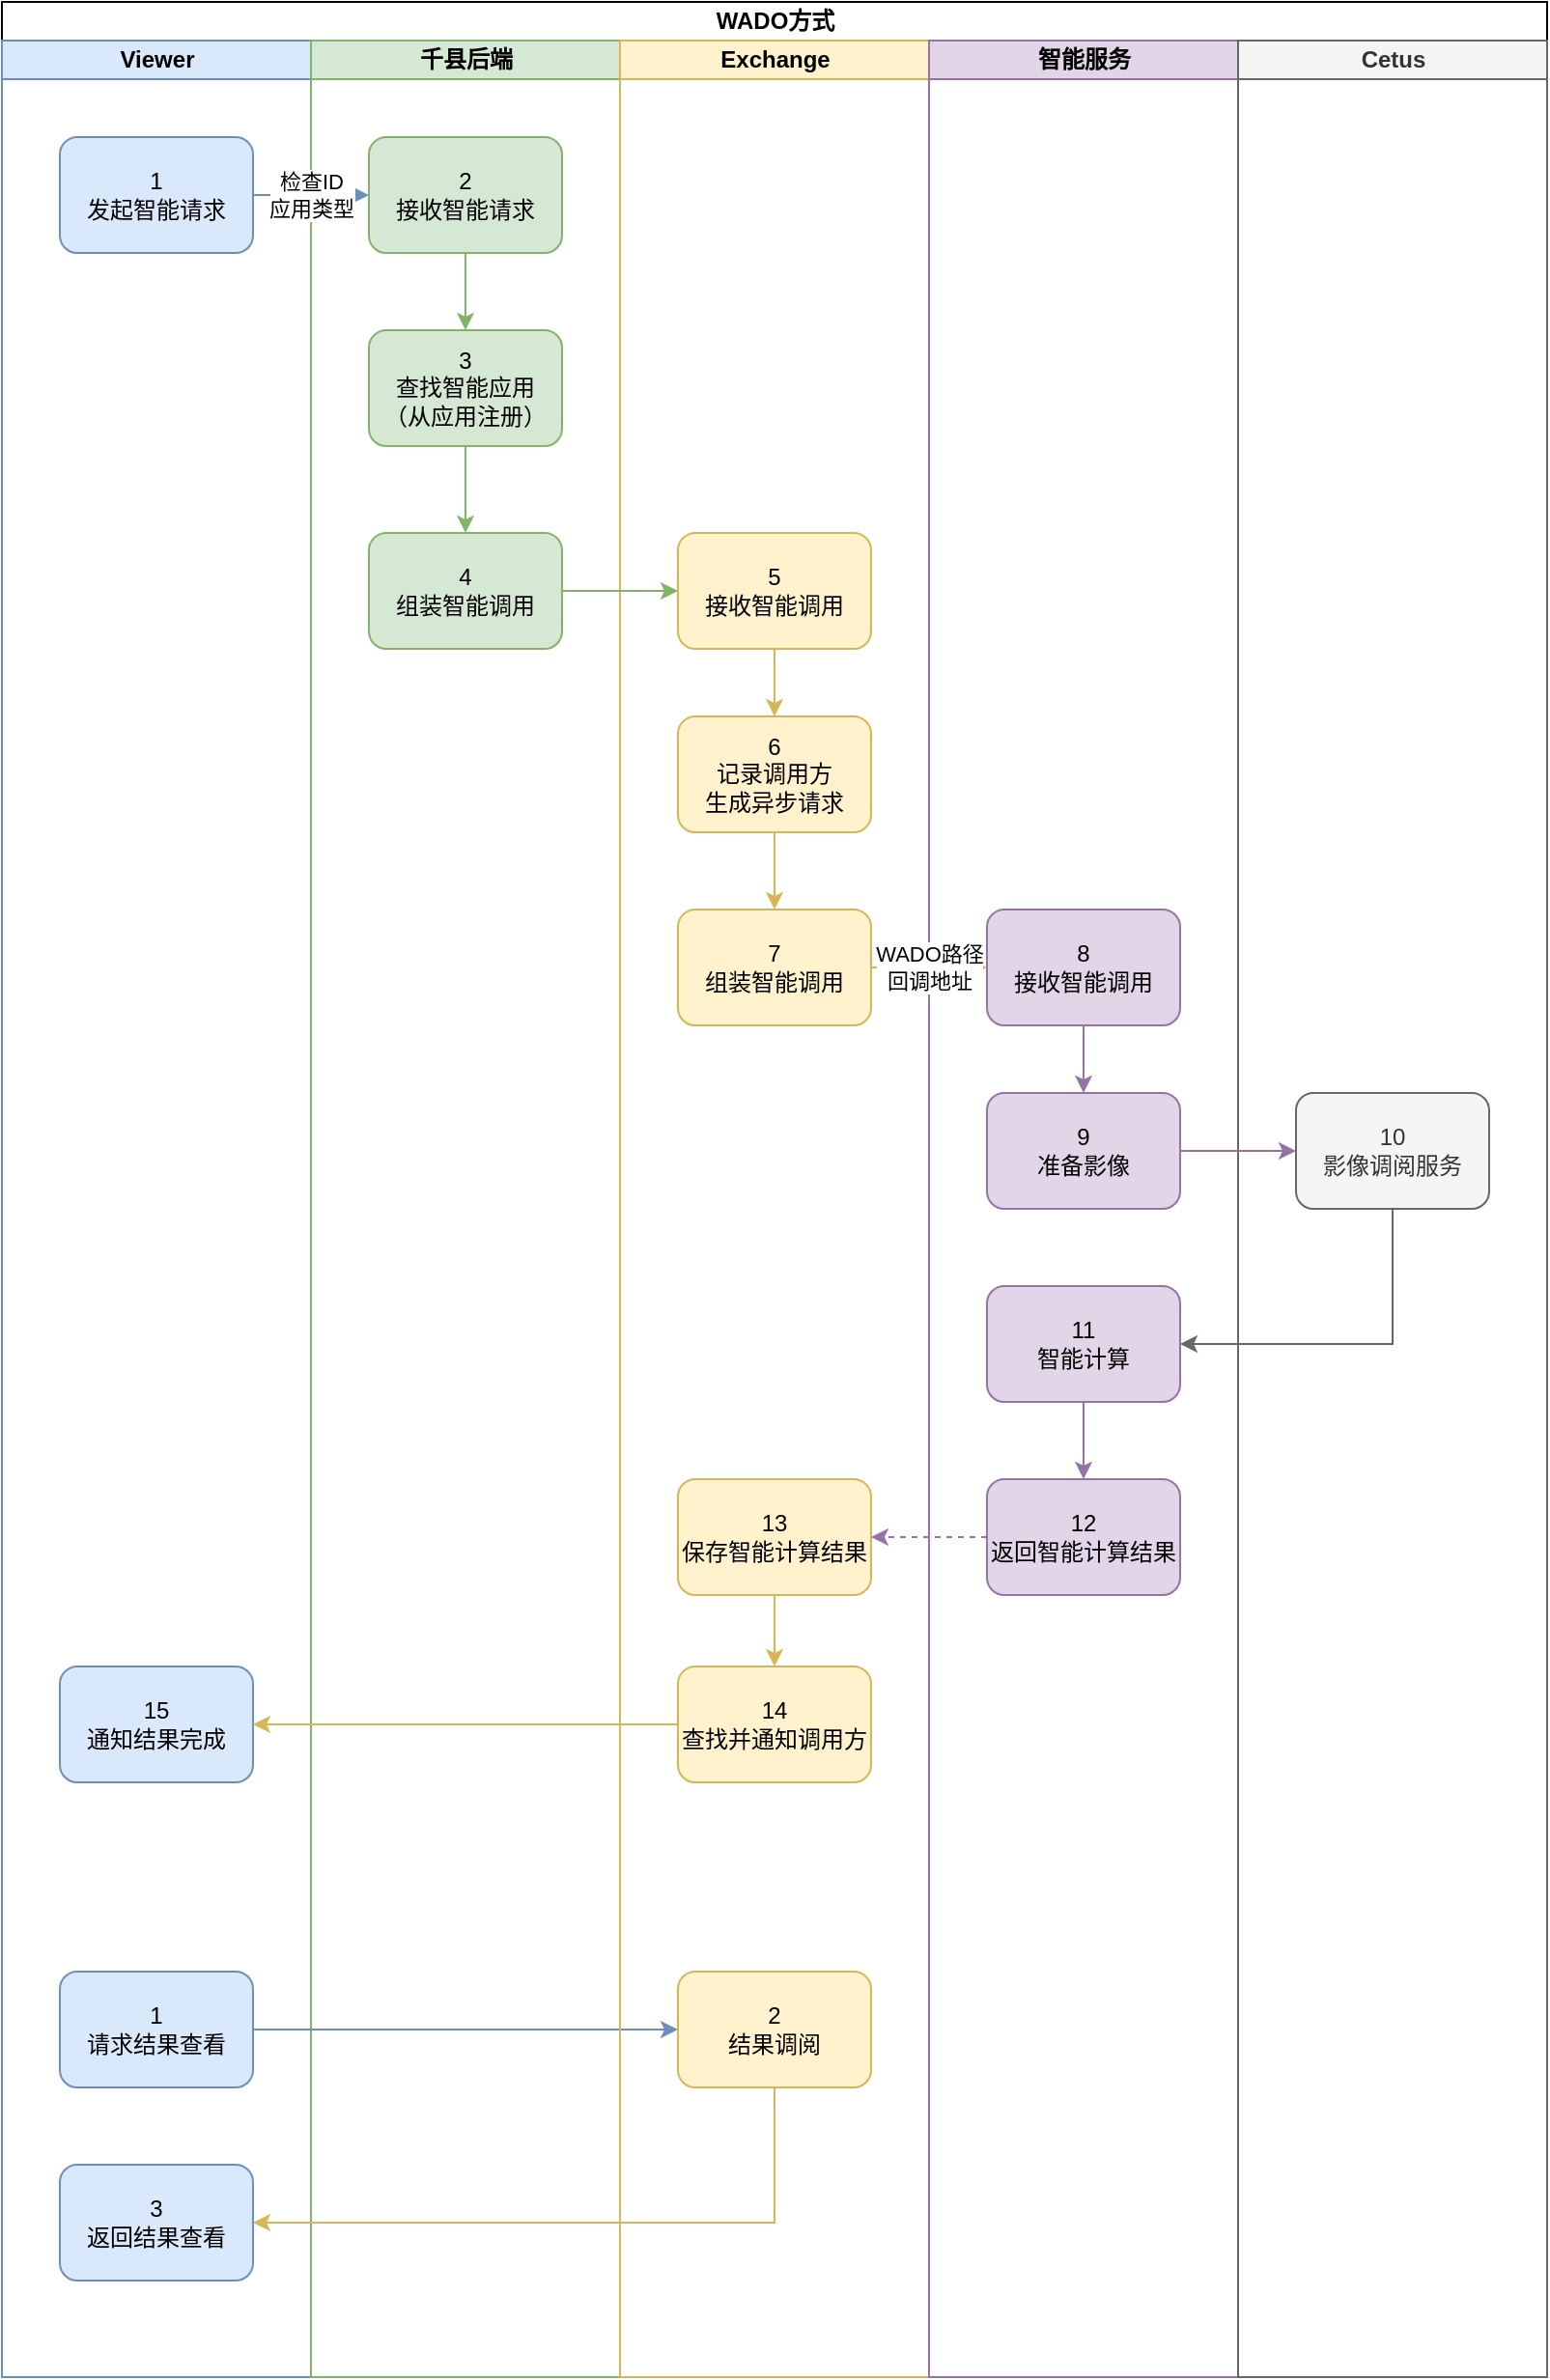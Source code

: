 <mxfile version="13.9.9" type="device"><diagram id="v7pd4MBbmXOfcOhEFOwI" name="Page-1"><mxGraphModel dx="1086" dy="926" grid="1" gridSize="10" guides="1" tooltips="1" connect="1" arrows="1" fold="1" page="1" pageScale="1" pageWidth="1169" pageHeight="827" math="0" shadow="0"><root><mxCell id="0"/><mxCell id="1" parent="0"/><mxCell id="zZUMUShy5-977udB1nrO-23" value="WADO方式" style="swimlane;html=1;childLayout=stackLayout;resizeParent=1;resizeParentMax=0;startSize=20;" parent="1" vertex="1"><mxGeometry x="80" y="80" width="800" height="1230" as="geometry"/></mxCell><mxCell id="zZUMUShy5-977udB1nrO-24" value="Viewer" style="swimlane;html=1;startSize=20;aspect=fixed;fillColor=#dae8fc;strokeColor=#6c8ebf;" parent="zZUMUShy5-977udB1nrO-23" vertex="1"><mxGeometry y="20" width="160" height="1210" as="geometry"/></mxCell><mxCell id="FLMvvLpFLiUixG0ef0D5-2" value="1&lt;br&gt;发起智能请求" style="rounded=1;whiteSpace=wrap;html=1;fillColor=#dae8fc;strokeColor=#6c8ebf;" parent="zZUMUShy5-977udB1nrO-24" vertex="1"><mxGeometry x="30" y="50" width="100" height="60" as="geometry"/></mxCell><mxCell id="FLMvvLpFLiUixG0ef0D5-30" value="15&lt;br&gt;通知结果完成" style="rounded=1;whiteSpace=wrap;html=1;fillColor=#dae8fc;strokeColor=#6c8ebf;" parent="zZUMUShy5-977udB1nrO-24" vertex="1"><mxGeometry x="30" y="842" width="100" height="60" as="geometry"/></mxCell><mxCell id="FLMvvLpFLiUixG0ef0D5-32" value="1&lt;br&gt;请求结果查看" style="rounded=1;whiteSpace=wrap;html=1;fillColor=#dae8fc;strokeColor=#6c8ebf;" parent="zZUMUShy5-977udB1nrO-24" vertex="1"><mxGeometry x="30" y="1000" width="100" height="60" as="geometry"/></mxCell><mxCell id="FLMvvLpFLiUixG0ef0D5-36" value="3&lt;br&gt;返回结果查看" style="rounded=1;whiteSpace=wrap;html=1;fillColor=#dae8fc;strokeColor=#6c8ebf;" parent="zZUMUShy5-977udB1nrO-24" vertex="1"><mxGeometry x="30" y="1100" width="100" height="60" as="geometry"/></mxCell><mxCell id="zZUMUShy5-977udB1nrO-27" value="千县后端" style="swimlane;html=1;startSize=20;aspect=fixed;fillColor=#d5e8d4;strokeColor=#82b366;" parent="zZUMUShy5-977udB1nrO-23" vertex="1"><mxGeometry x="160" y="20" width="160" height="1210" as="geometry"/></mxCell><mxCell id="FLMvvLpFLiUixG0ef0D5-17" style="edgeStyle=orthogonalEdgeStyle;rounded=0;orthogonalLoop=1;jettySize=auto;html=1;entryX=0.5;entryY=0;entryDx=0;entryDy=0;fillColor=#d5e8d4;strokeColor=#82b366;" parent="zZUMUShy5-977udB1nrO-27" source="FLMvvLpFLiUixG0ef0D5-4" target="FLMvvLpFLiUixG0ef0D5-5" edge="1"><mxGeometry relative="1" as="geometry"/></mxCell><mxCell id="FLMvvLpFLiUixG0ef0D5-4" value="2&lt;br&gt;接收智能请求" style="rounded=1;whiteSpace=wrap;html=1;fillColor=#d5e8d4;strokeColor=#82b366;" parent="zZUMUShy5-977udB1nrO-27" vertex="1"><mxGeometry x="30" y="50" width="100" height="60" as="geometry"/></mxCell><mxCell id="FLMvvLpFLiUixG0ef0D5-18" style="edgeStyle=orthogonalEdgeStyle;rounded=0;orthogonalLoop=1;jettySize=auto;html=1;entryX=0.5;entryY=0;entryDx=0;entryDy=0;fillColor=#d5e8d4;strokeColor=#82b366;" parent="zZUMUShy5-977udB1nrO-27" source="FLMvvLpFLiUixG0ef0D5-5" target="FLMvvLpFLiUixG0ef0D5-6" edge="1"><mxGeometry relative="1" as="geometry"/></mxCell><mxCell id="FLMvvLpFLiUixG0ef0D5-5" value="3&lt;br&gt;查找智能应用&lt;br&gt;（从应用注册）" style="rounded=1;whiteSpace=wrap;html=1;fillColor=#d5e8d4;strokeColor=#82b366;" parent="zZUMUShy5-977udB1nrO-27" vertex="1"><mxGeometry x="30" y="150" width="100" height="60" as="geometry"/></mxCell><mxCell id="FLMvvLpFLiUixG0ef0D5-6" value="4&lt;br&gt;组装智能调用" style="rounded=1;whiteSpace=wrap;html=1;fillColor=#d5e8d4;strokeColor=#82b366;" parent="zZUMUShy5-977udB1nrO-27" vertex="1"><mxGeometry x="30" y="255" width="100" height="60" as="geometry"/></mxCell><mxCell id="FLMvvLpFLiUixG0ef0D5-31" style="edgeStyle=orthogonalEdgeStyle;rounded=0;orthogonalLoop=1;jettySize=auto;html=1;entryX=1;entryY=0.5;entryDx=0;entryDy=0;fillColor=#fff2cc;strokeColor=#d6b656;" parent="zZUMUShy5-977udB1nrO-23" source="FLMvvLpFLiUixG0ef0D5-28" target="FLMvvLpFLiUixG0ef0D5-30" edge="1"><mxGeometry relative="1" as="geometry"/></mxCell><mxCell id="FLMvvLpFLiUixG0ef0D5-35" style="edgeStyle=orthogonalEdgeStyle;rounded=0;orthogonalLoop=1;jettySize=auto;html=1;entryX=0;entryY=0.5;entryDx=0;entryDy=0;fillColor=#dae8fc;strokeColor=#6c8ebf;" parent="zZUMUShy5-977udB1nrO-23" source="FLMvvLpFLiUixG0ef0D5-32" target="FLMvvLpFLiUixG0ef0D5-34" edge="1"><mxGeometry relative="1" as="geometry"/></mxCell><mxCell id="FLMvvLpFLiUixG0ef0D5-37" style="edgeStyle=orthogonalEdgeStyle;rounded=0;orthogonalLoop=1;jettySize=auto;html=1;entryX=1;entryY=0.5;entryDx=0;entryDy=0;exitX=0.5;exitY=1;exitDx=0;exitDy=0;fillColor=#fff2cc;strokeColor=#d6b656;" parent="zZUMUShy5-977udB1nrO-23" source="FLMvvLpFLiUixG0ef0D5-34" target="FLMvvLpFLiUixG0ef0D5-36" edge="1"><mxGeometry relative="1" as="geometry"/></mxCell><mxCell id="zZUMUShy5-977udB1nrO-28" value="Exchange" style="swimlane;html=1;startSize=20;fillColor=#fff2cc;strokeColor=#d6b656;" parent="zZUMUShy5-977udB1nrO-23" vertex="1"><mxGeometry x="320" y="20" width="160" height="1210" as="geometry"/></mxCell><mxCell id="FLMvvLpFLiUixG0ef0D5-21" style="edgeStyle=orthogonalEdgeStyle;rounded=0;orthogonalLoop=1;jettySize=auto;html=1;fillColor=#fff2cc;strokeColor=#d6b656;" parent="zZUMUShy5-977udB1nrO-28" source="FLMvvLpFLiUixG0ef0D5-10" target="FLMvvLpFLiUixG0ef0D5-11" edge="1"><mxGeometry relative="1" as="geometry"/></mxCell><mxCell id="FLMvvLpFLiUixG0ef0D5-10" value="5&lt;br&gt;接收智能调用" style="rounded=1;whiteSpace=wrap;html=1;fillColor=#fff2cc;strokeColor=#d6b656;" parent="zZUMUShy5-977udB1nrO-28" vertex="1"><mxGeometry x="30" y="255" width="100" height="60" as="geometry"/></mxCell><mxCell id="FLMvvLpFLiUixG0ef0D5-46" style="edgeStyle=orthogonalEdgeStyle;rounded=0;orthogonalLoop=1;jettySize=auto;html=1;entryX=0.5;entryY=0;entryDx=0;entryDy=0;fillColor=#fff2cc;strokeColor=#d6b656;" parent="zZUMUShy5-977udB1nrO-28" source="FLMvvLpFLiUixG0ef0D5-11" target="FLMvvLpFLiUixG0ef0D5-13" edge="1"><mxGeometry relative="1" as="geometry"/></mxCell><mxCell id="FLMvvLpFLiUixG0ef0D5-11" value="6&lt;br&gt;记录调用方&lt;br&gt;生成异步请求" style="rounded=1;whiteSpace=wrap;html=1;fillColor=#fff2cc;strokeColor=#d6b656;" parent="zZUMUShy5-977udB1nrO-28" vertex="1"><mxGeometry x="30" y="350" width="100" height="60" as="geometry"/></mxCell><mxCell id="FLMvvLpFLiUixG0ef0D5-13" value="7&lt;br&gt;组装智能调用" style="rounded=1;whiteSpace=wrap;html=1;fillColor=#fff2cc;strokeColor=#d6b656;" parent="zZUMUShy5-977udB1nrO-28" vertex="1"><mxGeometry x="30" y="450" width="100" height="60" as="geometry"/></mxCell><mxCell id="FLMvvLpFLiUixG0ef0D5-25" value="13&lt;br&gt;保存智能计算结果" style="rounded=1;whiteSpace=wrap;html=1;fillColor=#fff2cc;strokeColor=#d6b656;" parent="zZUMUShy5-977udB1nrO-28" vertex="1"><mxGeometry x="30" y="745" width="100" height="60" as="geometry"/></mxCell><mxCell id="FLMvvLpFLiUixG0ef0D5-34" value="2&lt;br&gt;结果调阅" style="rounded=1;whiteSpace=wrap;html=1;fillColor=#fff2cc;strokeColor=#d6b656;" parent="zZUMUShy5-977udB1nrO-28" vertex="1"><mxGeometry x="30" y="1000" width="100" height="60" as="geometry"/></mxCell><mxCell id="FLMvvLpFLiUixG0ef0D5-28" value="14&lt;br&gt;查找并通知调用方" style="rounded=1;whiteSpace=wrap;html=1;fillColor=#fff2cc;strokeColor=#d6b656;" parent="zZUMUShy5-977udB1nrO-28" vertex="1"><mxGeometry x="30" y="842" width="100" height="60" as="geometry"/></mxCell><mxCell id="FLMvvLpFLiUixG0ef0D5-29" style="edgeStyle=orthogonalEdgeStyle;rounded=0;orthogonalLoop=1;jettySize=auto;html=1;fillColor=#fff2cc;strokeColor=#d6b656;" parent="zZUMUShy5-977udB1nrO-28" source="FLMvvLpFLiUixG0ef0D5-25" target="FLMvvLpFLiUixG0ef0D5-28" edge="1"><mxGeometry relative="1" as="geometry"/></mxCell><mxCell id="FLMvvLpFLiUixG0ef0D5-38" value="智能服务" style="swimlane;html=1;startSize=20;fillColor=#e1d5e7;strokeColor=#9673a6;" parent="zZUMUShy5-977udB1nrO-23" vertex="1"><mxGeometry x="480" y="20" width="160" height="1210" as="geometry"/></mxCell><mxCell id="FLMvvLpFLiUixG0ef0D5-39" style="edgeStyle=orthogonalEdgeStyle;rounded=0;orthogonalLoop=1;jettySize=auto;html=1;fillColor=#e1d5e7;strokeColor=#9673a6;" parent="FLMvvLpFLiUixG0ef0D5-38" source="FLMvvLpFLiUixG0ef0D5-40" target="FLMvvLpFLiUixG0ef0D5-41" edge="1"><mxGeometry relative="1" as="geometry"/></mxCell><mxCell id="FLMvvLpFLiUixG0ef0D5-40" value="8&lt;br&gt;接收智能调用" style="rounded=1;whiteSpace=wrap;html=1;fillColor=#e1d5e7;strokeColor=#9673a6;" parent="FLMvvLpFLiUixG0ef0D5-38" vertex="1"><mxGeometry x="30" y="450" width="100" height="60" as="geometry"/></mxCell><mxCell id="FLMvvLpFLiUixG0ef0D5-41" value="9&lt;br&gt;准备影像" style="rounded=1;whiteSpace=wrap;html=1;fillColor=#e1d5e7;strokeColor=#9673a6;" parent="FLMvvLpFLiUixG0ef0D5-38" vertex="1"><mxGeometry x="30" y="545" width="100" height="60" as="geometry"/></mxCell><mxCell id="FLMvvLpFLiUixG0ef0D5-42" style="edgeStyle=orthogonalEdgeStyle;rounded=0;orthogonalLoop=1;jettySize=auto;html=1;exitX=0.5;exitY=1;exitDx=0;exitDy=0;entryX=0.5;entryY=0;entryDx=0;entryDy=0;fillColor=#e1d5e7;strokeColor=#9673a6;" parent="FLMvvLpFLiUixG0ef0D5-38" source="FLMvvLpFLiUixG0ef0D5-43" target="FLMvvLpFLiUixG0ef0D5-44" edge="1"><mxGeometry relative="1" as="geometry"/></mxCell><mxCell id="FLMvvLpFLiUixG0ef0D5-43" value="11&lt;br&gt;智能计算" style="rounded=1;whiteSpace=wrap;html=1;fillColor=#e1d5e7;strokeColor=#9673a6;" parent="FLMvvLpFLiUixG0ef0D5-38" vertex="1"><mxGeometry x="30" y="645" width="100" height="60" as="geometry"/></mxCell><mxCell id="FLMvvLpFLiUixG0ef0D5-44" value="12&lt;br&gt;返回智能计算结果" style="rounded=1;whiteSpace=wrap;html=1;fillColor=#e1d5e7;strokeColor=#9673a6;" parent="FLMvvLpFLiUixG0ef0D5-38" vertex="1"><mxGeometry x="30" y="745" width="100" height="60" as="geometry"/></mxCell><mxCell id="FLMvvLpFLiUixG0ef0D5-16" value="检查ID&lt;br&gt;应用类型" style="edgeStyle=orthogonalEdgeStyle;rounded=0;orthogonalLoop=1;jettySize=auto;html=1;entryX=0;entryY=0.5;entryDx=0;entryDy=0;fillColor=#dae8fc;strokeColor=#6c8ebf;" parent="zZUMUShy5-977udB1nrO-23" source="FLMvvLpFLiUixG0ef0D5-2" target="FLMvvLpFLiUixG0ef0D5-4" edge="1"><mxGeometry relative="1" as="geometry"/></mxCell><mxCell id="FLMvvLpFLiUixG0ef0D5-20" style="edgeStyle=orthogonalEdgeStyle;rounded=0;orthogonalLoop=1;jettySize=auto;html=1;entryX=0;entryY=0.5;entryDx=0;entryDy=0;fillColor=#d5e8d4;strokeColor=#82b366;" parent="zZUMUShy5-977udB1nrO-23" source="FLMvvLpFLiUixG0ef0D5-6" target="FLMvvLpFLiUixG0ef0D5-10" edge="1"><mxGeometry relative="1" as="geometry"/></mxCell><mxCell id="FLMvvLpFLiUixG0ef0D5-47" value="WADO路径&lt;br&gt;回调地址" style="edgeStyle=orthogonalEdgeStyle;rounded=0;orthogonalLoop=1;jettySize=auto;html=1;entryX=0;entryY=0.5;entryDx=0;entryDy=0;fillColor=#fff2cc;strokeColor=#d6b656;" parent="zZUMUShy5-977udB1nrO-23" source="FLMvvLpFLiUixG0ef0D5-13" target="FLMvvLpFLiUixG0ef0D5-40" edge="1"><mxGeometry relative="1" as="geometry"/></mxCell><mxCell id="zZUMUShy5-977udB1nrO-26" value="Cetus" style="swimlane;html=1;startSize=20;fillColor=#f5f5f5;strokeColor=#666666;fontColor=#333333;" parent="zZUMUShy5-977udB1nrO-23" vertex="1"><mxGeometry x="640" y="20" width="160" height="1210" as="geometry"/></mxCell><mxCell id="FLMvvLpFLiUixG0ef0D5-12" value="10&lt;br&gt;影像调阅服务" style="rounded=1;whiteSpace=wrap;html=1;fillColor=#f5f5f5;strokeColor=#666666;fontColor=#333333;" parent="zZUMUShy5-977udB1nrO-26" vertex="1"><mxGeometry x="30" y="545" width="100" height="60" as="geometry"/></mxCell><mxCell id="FLMvvLpFLiUixG0ef0D5-48" style="edgeStyle=orthogonalEdgeStyle;rounded=0;orthogonalLoop=1;jettySize=auto;html=1;exitX=1;exitY=0.5;exitDx=0;exitDy=0;entryX=0;entryY=0.5;entryDx=0;entryDy=0;fillColor=#e1d5e7;strokeColor=#9673a6;" parent="zZUMUShy5-977udB1nrO-23" source="FLMvvLpFLiUixG0ef0D5-41" target="FLMvvLpFLiUixG0ef0D5-12" edge="1"><mxGeometry relative="1" as="geometry"/></mxCell><mxCell id="FLMvvLpFLiUixG0ef0D5-49" style="edgeStyle=orthogonalEdgeStyle;rounded=0;orthogonalLoop=1;jettySize=auto;html=1;exitX=0.5;exitY=1;exitDx=0;exitDy=0;entryX=1;entryY=0.5;entryDx=0;entryDy=0;fillColor=#f5f5f5;strokeColor=#666666;" parent="zZUMUShy5-977udB1nrO-23" source="FLMvvLpFLiUixG0ef0D5-12" target="FLMvvLpFLiUixG0ef0D5-43" edge="1"><mxGeometry relative="1" as="geometry"/></mxCell><mxCell id="FLMvvLpFLiUixG0ef0D5-50" style="edgeStyle=orthogonalEdgeStyle;rounded=0;orthogonalLoop=1;jettySize=auto;html=1;entryX=1;entryY=0.5;entryDx=0;entryDy=0;dashed=1;fillColor=#e1d5e7;strokeColor=#9673a6;" parent="zZUMUShy5-977udB1nrO-23" source="FLMvvLpFLiUixG0ef0D5-44" target="FLMvvLpFLiUixG0ef0D5-25" edge="1"><mxGeometry relative="1" as="geometry"/></mxCell></root></mxGraphModel></diagram></mxfile>